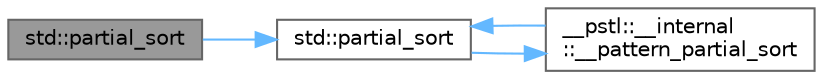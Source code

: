 digraph "std::partial_sort"
{
 // LATEX_PDF_SIZE
  bgcolor="transparent";
  edge [fontname=Helvetica,fontsize=10,labelfontname=Helvetica,labelfontsize=10];
  node [fontname=Helvetica,fontsize=10,shape=box,height=0.2,width=0.4];
  rankdir="LR";
  Node1 [id="Node000001",label="std::partial_sort",height=0.2,width=0.4,color="gray40", fillcolor="grey60", style="filled", fontcolor="black",tooltip=" "];
  Node1 -> Node2 [id="edge4_Node000001_Node000002",color="steelblue1",style="solid",tooltip=" "];
  Node2 [id="Node000002",label="std::partial_sort",height=0.2,width=0.4,color="grey40", fillcolor="white", style="filled",URL="$namespacestd.html#a52a9f99b3fdcc2a91f5984ac6a4a24bc",tooltip=" "];
  Node2 -> Node3 [id="edge5_Node000002_Node000003",color="steelblue1",style="solid",tooltip=" "];
  Node3 [id="Node000003",label="__pstl::__internal\l::__pattern_partial_sort",height=0.2,width=0.4,color="grey40", fillcolor="white", style="filled",URL="$namespace____pstl_1_1____internal.html#a913b070daf38b8f0c138c1c5df02f47c",tooltip=" "];
  Node3 -> Node2 [id="edge6_Node000003_Node000002",color="steelblue1",style="solid",tooltip=" "];
}
